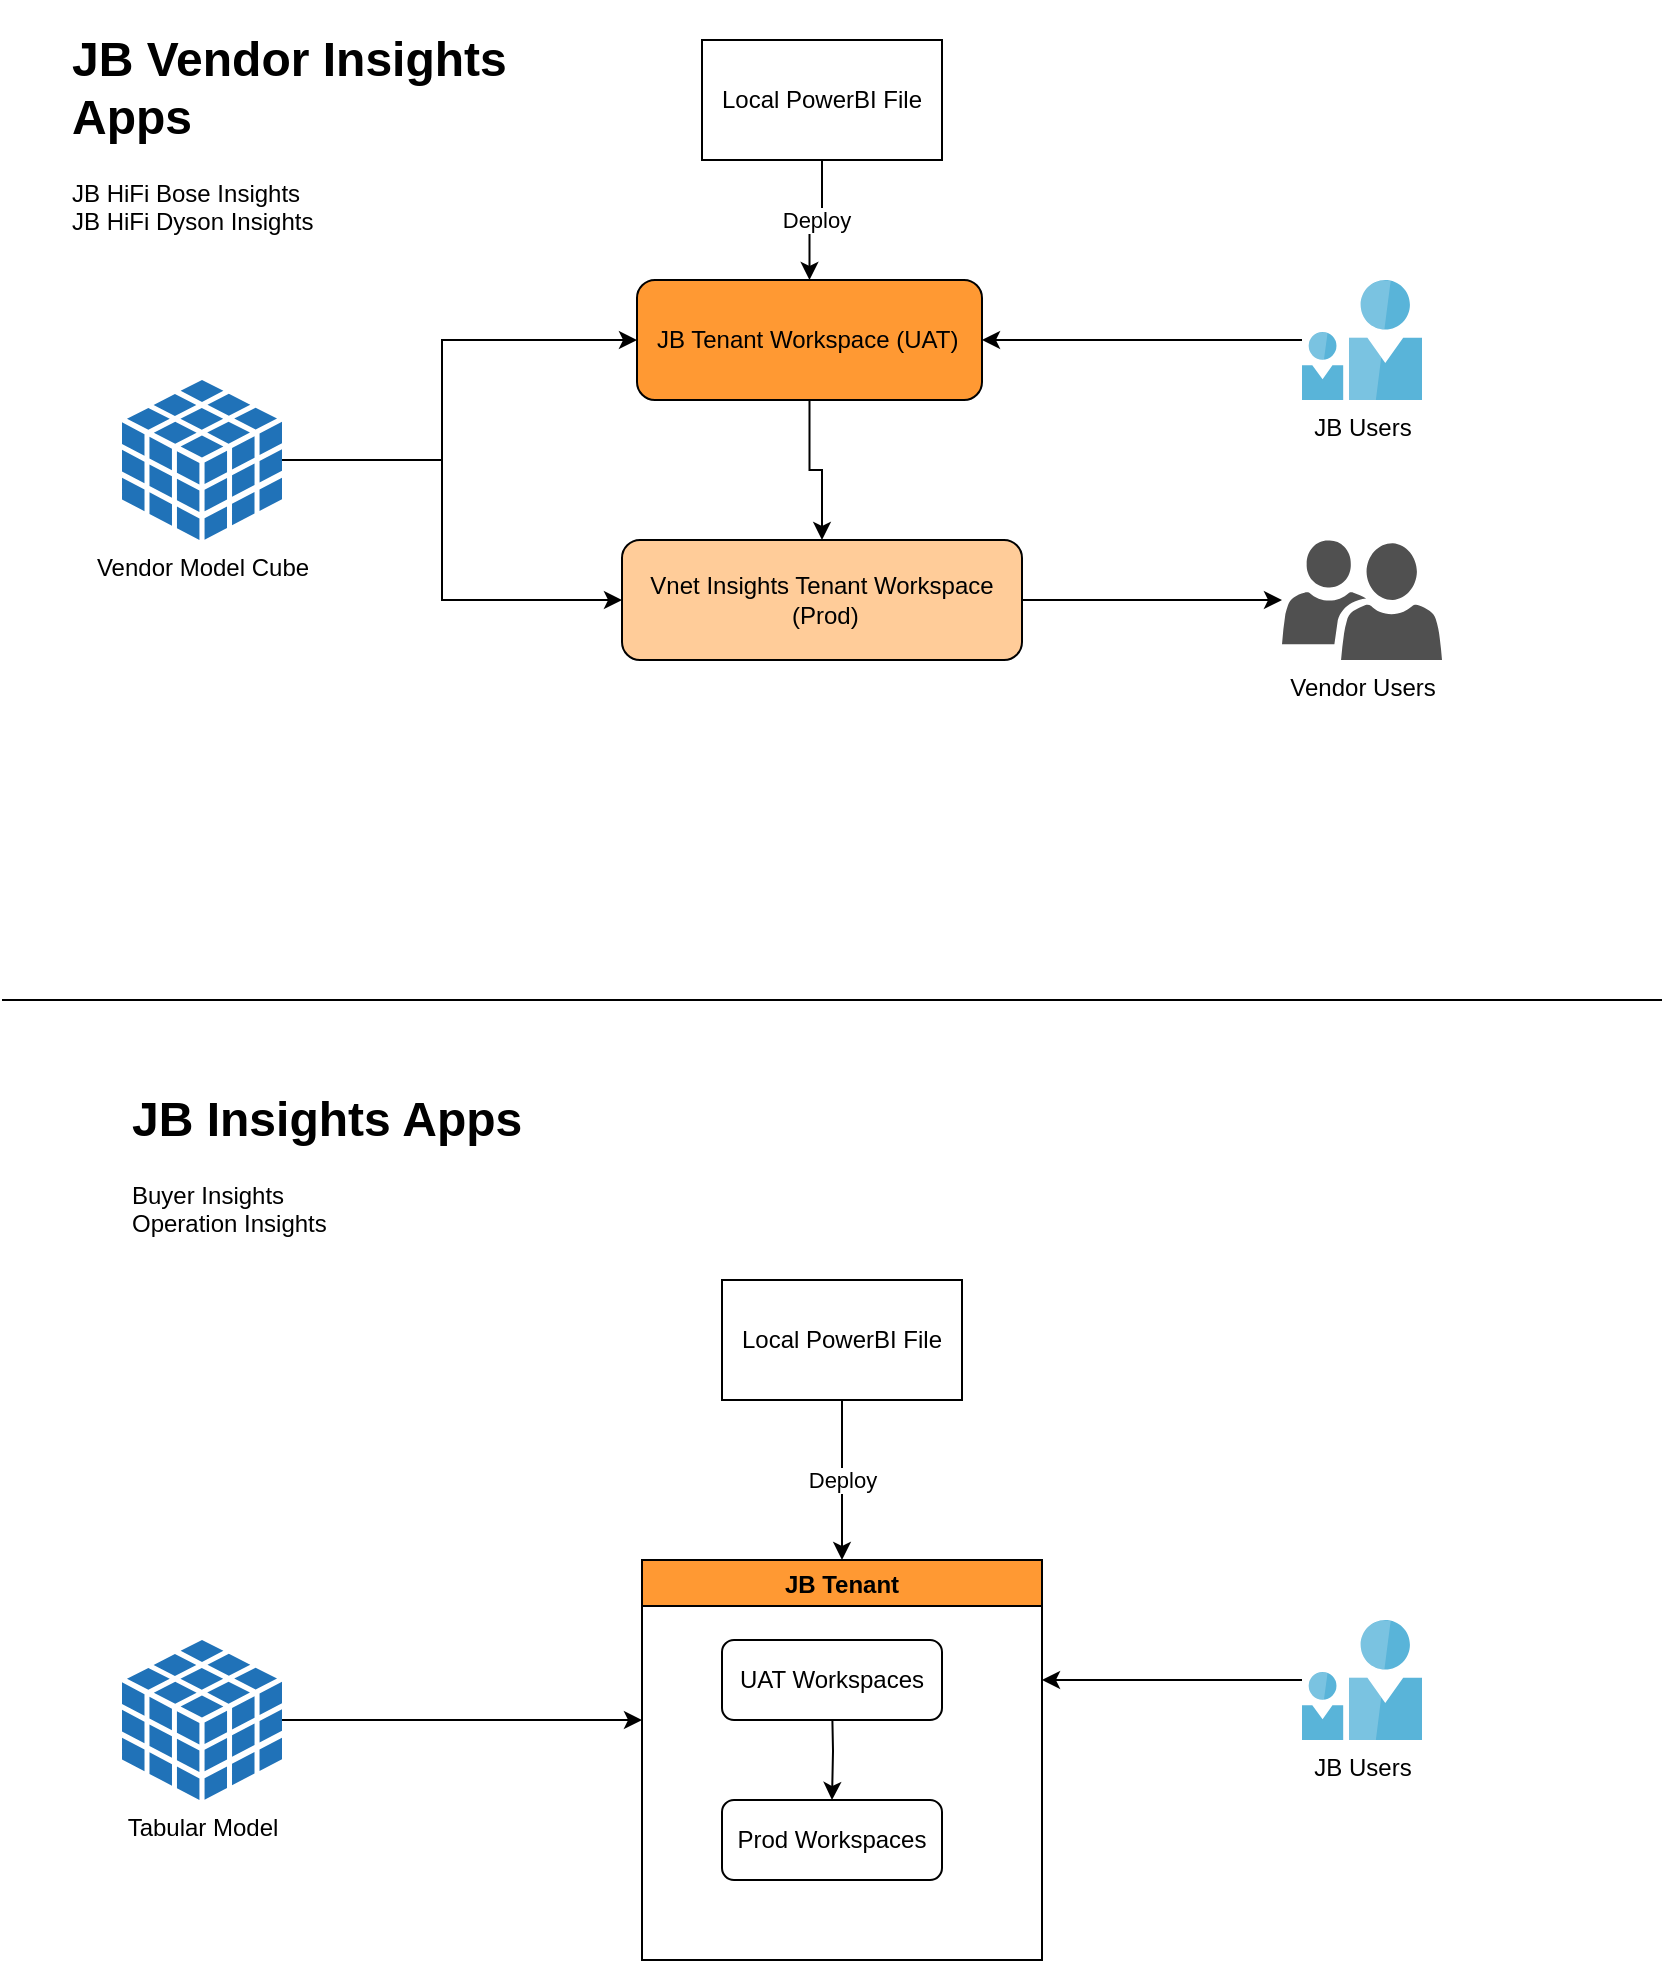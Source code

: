 <mxfile version="15.7.3" type="github">
  <diagram id="sqKomhvCMvpB2JhLXuNg" name="Page-1">
    <mxGraphModel dx="2708" dy="908" grid="1" gridSize="10" guides="1" tooltips="1" connect="1" arrows="1" fold="1" page="1" pageScale="1" pageWidth="850" pageHeight="1100" math="0" shadow="0">
      <root>
        <mxCell id="0" />
        <mxCell id="1" parent="0" />
        <mxCell id="19OGjWhp_tHzXocg0BvG-8" style="edgeStyle=orthogonalEdgeStyle;rounded=0;orthogonalLoop=1;jettySize=auto;html=1;entryX=0.5;entryY=0;entryDx=0;entryDy=0;" edge="1" parent="1" source="19OGjWhp_tHzXocg0BvG-1" target="19OGjWhp_tHzXocg0BvG-2">
          <mxGeometry relative="1" as="geometry" />
        </mxCell>
        <mxCell id="19OGjWhp_tHzXocg0BvG-1" value="JB Tenant Workspace (UAT)&amp;nbsp;" style="rounded=1;whiteSpace=wrap;html=1;fillColor=#FF9933;" vertex="1" parent="1">
          <mxGeometry x="317.5" y="150" width="172.5" height="60" as="geometry" />
        </mxCell>
        <mxCell id="19OGjWhp_tHzXocg0BvG-40" style="edgeStyle=orthogonalEdgeStyle;rounded=0;orthogonalLoop=1;jettySize=auto;html=1;" edge="1" parent="1" source="19OGjWhp_tHzXocg0BvG-2" target="19OGjWhp_tHzXocg0BvG-11">
          <mxGeometry relative="1" as="geometry">
            <mxPoint x="410.0" y="392" as="targetPoint" />
          </mxGeometry>
        </mxCell>
        <mxCell id="19OGjWhp_tHzXocg0BvG-2" value="Vnet Insights Tenant Workspace&lt;br&gt;&amp;nbsp;(Prod)" style="rounded=1;whiteSpace=wrap;html=1;fillColor=#FFCC99;" vertex="1" parent="1">
          <mxGeometry x="310" y="280" width="200" height="60" as="geometry" />
        </mxCell>
        <mxCell id="19OGjWhp_tHzXocg0BvG-4" value="Deploy" style="edgeStyle=orthogonalEdgeStyle;rounded=0;orthogonalLoop=1;jettySize=auto;html=1;" edge="1" parent="1" source="19OGjWhp_tHzXocg0BvG-3" target="19OGjWhp_tHzXocg0BvG-1">
          <mxGeometry relative="1" as="geometry" />
        </mxCell>
        <mxCell id="19OGjWhp_tHzXocg0BvG-3" value="Local PowerBI File" style="rounded=0;whiteSpace=wrap;html=1;" vertex="1" parent="1">
          <mxGeometry x="350" y="30" width="120" height="60" as="geometry" />
        </mxCell>
        <mxCell id="19OGjWhp_tHzXocg0BvG-7" style="edgeStyle=orthogonalEdgeStyle;rounded=0;orthogonalLoop=1;jettySize=auto;html=1;exitX=0.5;exitY=1;exitDx=0;exitDy=0;" edge="1" parent="1" source="19OGjWhp_tHzXocg0BvG-2" target="19OGjWhp_tHzXocg0BvG-2">
          <mxGeometry relative="1" as="geometry" />
        </mxCell>
        <mxCell id="19OGjWhp_tHzXocg0BvG-11" value="Vendor Users" style="sketch=0;pointerEvents=1;shadow=0;dashed=0;html=1;strokeColor=none;labelPosition=center;verticalLabelPosition=bottom;verticalAlign=top;align=center;fillColor=#505050;shape=mxgraph.mscae.intune.user_group" vertex="1" parent="1">
          <mxGeometry x="640" y="280" width="80" height="60" as="geometry" />
        </mxCell>
        <mxCell id="19OGjWhp_tHzXocg0BvG-14" style="edgeStyle=orthogonalEdgeStyle;rounded=0;orthogonalLoop=1;jettySize=auto;html=1;" edge="1" parent="1" source="19OGjWhp_tHzXocg0BvG-13" target="19OGjWhp_tHzXocg0BvG-1">
          <mxGeometry relative="1" as="geometry">
            <Array as="points">
              <mxPoint x="220" y="240" />
              <mxPoint x="220" y="180" />
            </Array>
          </mxGeometry>
        </mxCell>
        <mxCell id="19OGjWhp_tHzXocg0BvG-16" style="edgeStyle=orthogonalEdgeStyle;rounded=0;orthogonalLoop=1;jettySize=auto;html=1;" edge="1" parent="1" source="19OGjWhp_tHzXocg0BvG-13" target="19OGjWhp_tHzXocg0BvG-2">
          <mxGeometry relative="1" as="geometry">
            <Array as="points">
              <mxPoint x="220" y="240" />
              <mxPoint x="220" y="310" />
            </Array>
          </mxGeometry>
        </mxCell>
        <mxCell id="19OGjWhp_tHzXocg0BvG-13" value="Vendor Model Cube" style="sketch=0;shadow=0;dashed=0;html=1;strokeColor=none;labelPosition=center;verticalLabelPosition=bottom;verticalAlign=top;outlineConnect=0;align=center;shape=mxgraph.office.databases.database_cube;fillColor=#2072B8;" vertex="1" parent="1">
          <mxGeometry x="60" y="200" width="80" height="80" as="geometry" />
        </mxCell>
        <mxCell id="19OGjWhp_tHzXocg0BvG-45" style="edgeStyle=orthogonalEdgeStyle;rounded=0;orthogonalLoop=1;jettySize=auto;html=1;" edge="1" parent="1" source="19OGjWhp_tHzXocg0BvG-17" target="19OGjWhp_tHzXocg0BvG-1">
          <mxGeometry relative="1" as="geometry" />
        </mxCell>
        <mxCell id="19OGjWhp_tHzXocg0BvG-17" value="JB Users" style="sketch=0;aspect=fixed;html=1;points=[];align=center;image;fontSize=12;image=img/lib/mscae/Two_User_Icon.svg;" vertex="1" parent="1">
          <mxGeometry x="650" y="150" width="60" height="60" as="geometry" />
        </mxCell>
        <mxCell id="19OGjWhp_tHzXocg0BvG-23" value="Deploy" style="edgeStyle=orthogonalEdgeStyle;rounded=0;orthogonalLoop=1;jettySize=auto;html=1;entryX=0.5;entryY=0;entryDx=0;entryDy=0;" edge="1" parent="1" source="19OGjWhp_tHzXocg0BvG-24" target="19OGjWhp_tHzXocg0BvG-35">
          <mxGeometry relative="1" as="geometry">
            <mxPoint x="420" y="750" as="targetPoint" />
          </mxGeometry>
        </mxCell>
        <mxCell id="19OGjWhp_tHzXocg0BvG-24" value="Local PowerBI File" style="rounded=0;whiteSpace=wrap;html=1;" vertex="1" parent="1">
          <mxGeometry x="360" y="650" width="120" height="60" as="geometry" />
        </mxCell>
        <mxCell id="19OGjWhp_tHzXocg0BvG-25" style="edgeStyle=orthogonalEdgeStyle;rounded=0;orthogonalLoop=1;jettySize=auto;html=1;exitX=0.5;exitY=1;exitDx=0;exitDy=0;" edge="1" parent="1">
          <mxGeometry relative="1" as="geometry">
            <mxPoint x="450" y="930" as="sourcePoint" />
            <mxPoint x="450" y="930" as="targetPoint" />
          </mxGeometry>
        </mxCell>
        <mxCell id="19OGjWhp_tHzXocg0BvG-28" style="edgeStyle=orthogonalEdgeStyle;rounded=0;orthogonalLoop=1;jettySize=auto;html=1;" edge="1" parent="1" source="19OGjWhp_tHzXocg0BvG-30">
          <mxGeometry relative="1" as="geometry">
            <Array as="points">
              <mxPoint x="240" y="870" />
            </Array>
            <mxPoint x="320" y="870" as="targetPoint" />
          </mxGeometry>
        </mxCell>
        <mxCell id="19OGjWhp_tHzXocg0BvG-30" value="Tabular Model" style="sketch=0;shadow=0;dashed=0;html=1;strokeColor=none;labelPosition=center;verticalLabelPosition=bottom;verticalAlign=top;outlineConnect=0;align=center;shape=mxgraph.office.databases.database_cube;fillColor=#2072B8;" vertex="1" parent="1">
          <mxGeometry x="60" y="830" width="80" height="80" as="geometry" />
        </mxCell>
        <mxCell id="19OGjWhp_tHzXocg0BvG-31" style="edgeStyle=orthogonalEdgeStyle;rounded=0;orthogonalLoop=1;jettySize=auto;html=1;" edge="1" parent="1" source="19OGjWhp_tHzXocg0BvG-32">
          <mxGeometry relative="1" as="geometry">
            <mxPoint x="520" y="850" as="targetPoint" />
          </mxGeometry>
        </mxCell>
        <mxCell id="19OGjWhp_tHzXocg0BvG-32" value="JB Users" style="sketch=0;aspect=fixed;html=1;points=[];align=center;image;fontSize=12;image=img/lib/mscae/Two_User_Icon.svg;" vertex="1" parent="1">
          <mxGeometry x="650" y="820" width="60" height="60" as="geometry" />
        </mxCell>
        <mxCell id="19OGjWhp_tHzXocg0BvG-35" value="JB Tenant" style="swimlane;fillColor=#FF9933;" vertex="1" parent="1">
          <mxGeometry x="320" y="790" width="200" height="200" as="geometry" />
        </mxCell>
        <mxCell id="19OGjWhp_tHzXocg0BvG-38" value="" style="edgeStyle=orthogonalEdgeStyle;rounded=0;orthogonalLoop=1;jettySize=auto;html=1;" edge="1" parent="19OGjWhp_tHzXocg0BvG-35" target="19OGjWhp_tHzXocg0BvG-37">
          <mxGeometry relative="1" as="geometry">
            <mxPoint x="95" y="70" as="sourcePoint" />
          </mxGeometry>
        </mxCell>
        <mxCell id="19OGjWhp_tHzXocg0BvG-36" value="UAT Workspaces" style="rounded=1;whiteSpace=wrap;html=1;" vertex="1" parent="19OGjWhp_tHzXocg0BvG-35">
          <mxGeometry x="40" y="40" width="110" height="40" as="geometry" />
        </mxCell>
        <mxCell id="19OGjWhp_tHzXocg0BvG-37" value="Prod Workspaces" style="rounded=1;whiteSpace=wrap;html=1;" vertex="1" parent="19OGjWhp_tHzXocg0BvG-35">
          <mxGeometry x="40" y="120" width="110" height="40" as="geometry" />
        </mxCell>
        <mxCell id="19OGjWhp_tHzXocg0BvG-47" value="" style="endArrow=none;html=1;rounded=0;" edge="1" parent="1">
          <mxGeometry width="50" height="50" relative="1" as="geometry">
            <mxPoint y="510" as="sourcePoint" />
            <mxPoint x="830" y="510" as="targetPoint" />
          </mxGeometry>
        </mxCell>
        <mxCell id="19OGjWhp_tHzXocg0BvG-48" value="&lt;h1&gt;JB Insights Apps&lt;/h1&gt;&lt;div&gt;Buyer Insights&lt;/div&gt;&lt;div&gt;Operation Insights&lt;/div&gt;" style="text;html=1;strokeColor=none;fillColor=none;spacing=5;spacingTop=-20;whiteSpace=wrap;overflow=hidden;rounded=0;" vertex="1" parent="1">
          <mxGeometry x="60" y="550" width="220" height="90" as="geometry" />
        </mxCell>
        <mxCell id="19OGjWhp_tHzXocg0BvG-49" value="&lt;h1&gt;JB Vendor Insights Apps&lt;/h1&gt;&lt;div&gt;JB HiFi Bose Insights&lt;/div&gt;&lt;div&gt;JB HiFi Dyson Insights&lt;br&gt;&lt;/div&gt;&lt;div&gt;&lt;br&gt;&lt;/div&gt;" style="text;html=1;strokeColor=none;fillColor=none;spacing=5;spacingTop=-20;whiteSpace=wrap;overflow=hidden;rounded=0;" vertex="1" parent="1">
          <mxGeometry x="30" y="20" width="230" height="120" as="geometry" />
        </mxCell>
      </root>
    </mxGraphModel>
  </diagram>
</mxfile>
